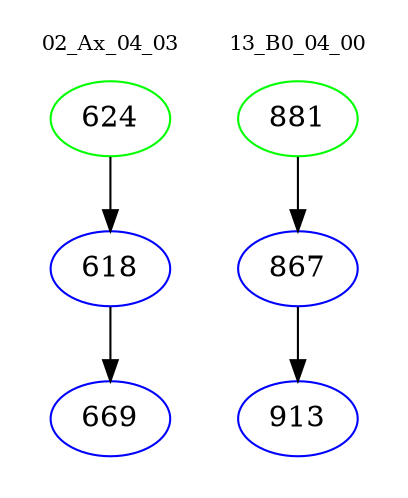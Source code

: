 digraph{
subgraph cluster_0 {
color = white
label = "02_Ax_04_03";
fontsize=10;
T0_624 [label="624", color="green"]
T0_624 -> T0_618 [color="black"]
T0_618 [label="618", color="blue"]
T0_618 -> T0_669 [color="black"]
T0_669 [label="669", color="blue"]
}
subgraph cluster_1 {
color = white
label = "13_B0_04_00";
fontsize=10;
T1_881 [label="881", color="green"]
T1_881 -> T1_867 [color="black"]
T1_867 [label="867", color="blue"]
T1_867 -> T1_913 [color="black"]
T1_913 [label="913", color="blue"]
}
}
